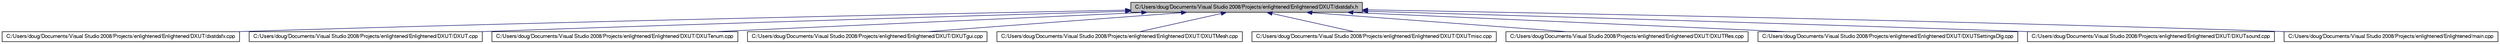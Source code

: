 digraph G
{
  edge [fontname="FreeSans",fontsize="10",labelfontname="FreeSans",labelfontsize="10"];
  node [fontname="FreeSans",fontsize="10",shape=record];
  Node1 [label="C:/Users/doug/Documents/Visual Studio 2008/Projects/enlightened/Enlightened/DXUT/dxstdafx.h",height=0.2,width=0.4,color="black", fillcolor="grey75", style="filled" fontcolor="black"];
  Node1 -> Node2 [dir=back,color="midnightblue",fontsize="10",style="solid",fontname="FreeSans"];
  Node2 [label="C:/Users/doug/Documents/Visual Studio 2008/Projects/enlightened/Enlightened/DXUT/dxstdafx.cpp",height=0.2,width=0.4,color="black", fillcolor="white", style="filled",URL="$dxstdafx_8cpp.html"];
  Node1 -> Node3 [dir=back,color="midnightblue",fontsize="10",style="solid",fontname="FreeSans"];
  Node3 [label="C:/Users/doug/Documents/Visual Studio 2008/Projects/enlightened/Enlightened/DXUT/DXUT.cpp",height=0.2,width=0.4,color="black", fillcolor="white", style="filled",URL="$_d_x_u_t_8cpp.html"];
  Node1 -> Node4 [dir=back,color="midnightblue",fontsize="10",style="solid",fontname="FreeSans"];
  Node4 [label="C:/Users/doug/Documents/Visual Studio 2008/Projects/enlightened/Enlightened/DXUT/DXUTenum.cpp",height=0.2,width=0.4,color="black", fillcolor="white", style="filled",URL="$_d_x_u_tenum_8cpp.html"];
  Node1 -> Node5 [dir=back,color="midnightblue",fontsize="10",style="solid",fontname="FreeSans"];
  Node5 [label="C:/Users/doug/Documents/Visual Studio 2008/Projects/enlightened/Enlightened/DXUT/DXUTgui.cpp",height=0.2,width=0.4,color="black", fillcolor="white", style="filled",URL="$_d_x_u_tgui_8cpp.html"];
  Node1 -> Node6 [dir=back,color="midnightblue",fontsize="10",style="solid",fontname="FreeSans"];
  Node6 [label="C:/Users/doug/Documents/Visual Studio 2008/Projects/enlightened/Enlightened/DXUT/DXUTMesh.cpp",height=0.2,width=0.4,color="black", fillcolor="white", style="filled",URL="$_d_x_u_t_mesh_8cpp.html"];
  Node1 -> Node7 [dir=back,color="midnightblue",fontsize="10",style="solid",fontname="FreeSans"];
  Node7 [label="C:/Users/doug/Documents/Visual Studio 2008/Projects/enlightened/Enlightened/DXUT/DXUTmisc.cpp",height=0.2,width=0.4,color="black", fillcolor="white", style="filled",URL="$_d_x_u_tmisc_8cpp.html"];
  Node1 -> Node8 [dir=back,color="midnightblue",fontsize="10",style="solid",fontname="FreeSans"];
  Node8 [label="C:/Users/doug/Documents/Visual Studio 2008/Projects/enlightened/Enlightened/DXUT/DXUTRes.cpp",height=0.2,width=0.4,color="black", fillcolor="white", style="filled",URL="$_d_x_u_t_res_8cpp.html"];
  Node1 -> Node9 [dir=back,color="midnightblue",fontsize="10",style="solid",fontname="FreeSans"];
  Node9 [label="C:/Users/doug/Documents/Visual Studio 2008/Projects/enlightened/Enlightened/DXUT/DXUTSettingsDlg.cpp",height=0.2,width=0.4,color="black", fillcolor="white", style="filled",URL="$_d_x_u_t_settings_dlg_8cpp.html"];
  Node1 -> Node10 [dir=back,color="midnightblue",fontsize="10",style="solid",fontname="FreeSans"];
  Node10 [label="C:/Users/doug/Documents/Visual Studio 2008/Projects/enlightened/Enlightened/DXUT/DXUTsound.cpp",height=0.2,width=0.4,color="black", fillcolor="white", style="filled",URL="$_d_x_u_tsound_8cpp.html"];
  Node1 -> Node11 [dir=back,color="midnightblue",fontsize="10",style="solid",fontname="FreeSans"];
  Node11 [label="C:/Users/doug/Documents/Visual Studio 2008/Projects/enlightened/Enlightened/main.cpp",height=0.2,width=0.4,color="black", fillcolor="white", style="filled",URL="$main_8cpp.html"];
}
